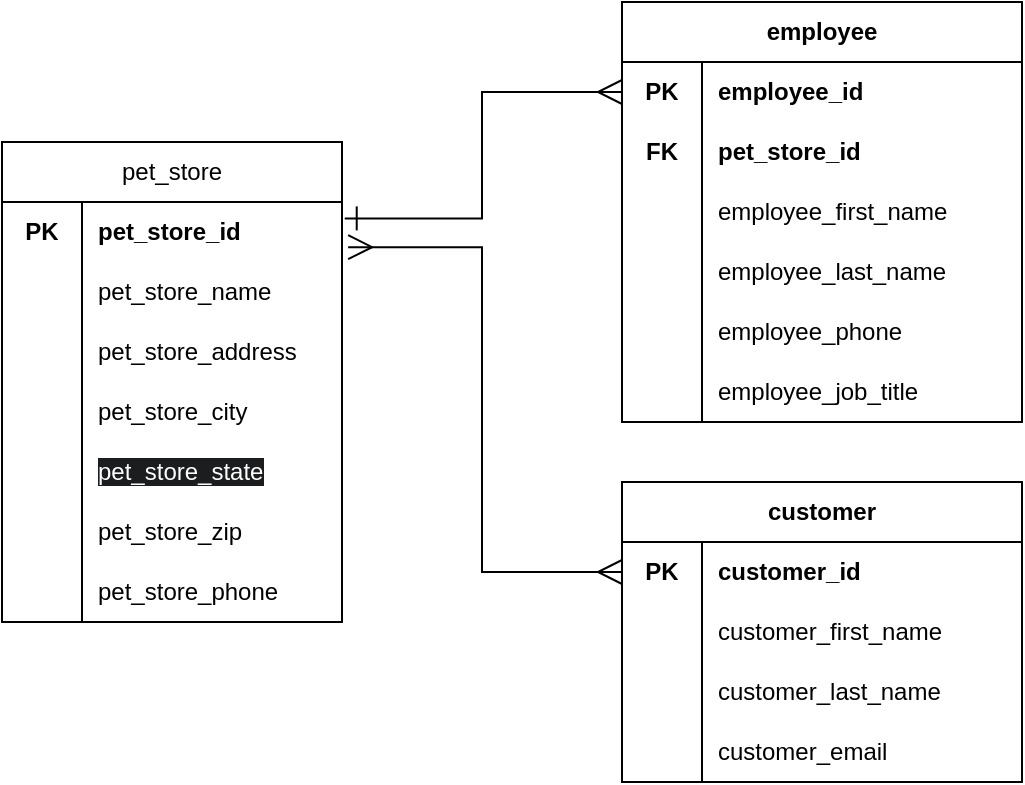 <mxfile version="26.0.15">
  <diagram name="Page-1" id="Plb_rb13BIBxNv5DrJi1">
    <mxGraphModel dx="821" dy="549" grid="1" gridSize="10" guides="1" tooltips="1" connect="1" arrows="1" fold="1" page="1" pageScale="1" pageWidth="1600" pageHeight="1200" math="0" shadow="0">
      <root>
        <mxCell id="0" />
        <mxCell id="1" parent="0" />
        <mxCell id="lw9bHIpAfl_l7NhOEdQh-14" value="&lt;span style=&quot;font-weight: 400; text-align: left;&quot;&gt;pet_store&lt;/span&gt;" style="shape=table;startSize=30;container=1;collapsible=1;childLayout=tableLayout;fixedRows=1;rowLines=0;fontStyle=1;align=center;resizeLast=1;html=1;whiteSpace=wrap;bottom=0;" vertex="1" parent="1">
          <mxGeometry x="380" y="330" width="170" height="240" as="geometry" />
        </mxCell>
        <mxCell id="lw9bHIpAfl_l7NhOEdQh-15" value="" style="shape=tableRow;horizontal=0;startSize=0;swimlaneHead=0;swimlaneBody=0;fillColor=none;collapsible=0;dropTarget=0;points=[[0,0.5],[1,0.5]];portConstraint=eastwest;top=0;left=0;right=0;bottom=0;html=1;" vertex="1" parent="lw9bHIpAfl_l7NhOEdQh-14">
          <mxGeometry y="30" width="170" height="30" as="geometry" />
        </mxCell>
        <mxCell id="lw9bHIpAfl_l7NhOEdQh-16" value="PK" style="shape=partialRectangle;connectable=0;fillColor=none;top=0;left=0;bottom=0;right=0;fontStyle=1;overflow=hidden;html=1;whiteSpace=wrap;" vertex="1" parent="lw9bHIpAfl_l7NhOEdQh-15">
          <mxGeometry width="40" height="30" as="geometry">
            <mxRectangle width="40" height="30" as="alternateBounds" />
          </mxGeometry>
        </mxCell>
        <mxCell id="lw9bHIpAfl_l7NhOEdQh-17" value="&lt;span style=&quot;&quot;&gt;pet_store_id&lt;/span&gt;" style="shape=partialRectangle;connectable=0;fillColor=none;top=0;left=0;bottom=0;right=0;align=left;spacingLeft=6;fontStyle=1;overflow=hidden;html=1;whiteSpace=wrap;" vertex="1" parent="lw9bHIpAfl_l7NhOEdQh-15">
          <mxGeometry x="40" width="130" height="30" as="geometry">
            <mxRectangle width="130" height="30" as="alternateBounds" />
          </mxGeometry>
        </mxCell>
        <mxCell id="lw9bHIpAfl_l7NhOEdQh-25" value="" style="shape=tableRow;horizontal=0;startSize=0;swimlaneHead=0;swimlaneBody=0;fillColor=none;collapsible=0;dropTarget=0;points=[[0,0.5],[1,0.5]];portConstraint=eastwest;top=0;left=0;right=0;bottom=0;html=1;" vertex="1" parent="lw9bHIpAfl_l7NhOEdQh-14">
          <mxGeometry y="60" width="170" height="30" as="geometry" />
        </mxCell>
        <mxCell id="lw9bHIpAfl_l7NhOEdQh-26" value="" style="shape=partialRectangle;connectable=0;fillColor=none;top=0;left=0;bottom=0;right=0;editable=1;overflow=hidden;html=1;whiteSpace=wrap;" vertex="1" parent="lw9bHIpAfl_l7NhOEdQh-25">
          <mxGeometry width="40" height="30" as="geometry">
            <mxRectangle width="40" height="30" as="alternateBounds" />
          </mxGeometry>
        </mxCell>
        <mxCell id="lw9bHIpAfl_l7NhOEdQh-27" value="pet_store_name" style="shape=partialRectangle;connectable=0;fillColor=none;top=0;left=0;bottom=0;right=0;align=left;spacingLeft=6;overflow=hidden;html=1;whiteSpace=wrap;" vertex="1" parent="lw9bHIpAfl_l7NhOEdQh-25">
          <mxGeometry x="40" width="130" height="30" as="geometry">
            <mxRectangle width="130" height="30" as="alternateBounds" />
          </mxGeometry>
        </mxCell>
        <mxCell id="lw9bHIpAfl_l7NhOEdQh-30" value="" style="shape=tableRow;horizontal=0;startSize=0;swimlaneHead=0;swimlaneBody=0;fillColor=none;collapsible=0;dropTarget=0;points=[[0,0.5],[1,0.5]];portConstraint=eastwest;top=0;left=0;right=0;bottom=0;html=1;" vertex="1" parent="lw9bHIpAfl_l7NhOEdQh-14">
          <mxGeometry y="90" width="170" height="30" as="geometry" />
        </mxCell>
        <mxCell id="lw9bHIpAfl_l7NhOEdQh-31" value="" style="shape=partialRectangle;connectable=0;fillColor=none;top=0;left=0;bottom=0;right=0;editable=1;overflow=hidden;html=1;whiteSpace=wrap;" vertex="1" parent="lw9bHIpAfl_l7NhOEdQh-30">
          <mxGeometry width="40" height="30" as="geometry">
            <mxRectangle width="40" height="30" as="alternateBounds" />
          </mxGeometry>
        </mxCell>
        <mxCell id="lw9bHIpAfl_l7NhOEdQh-32" value="pet_store_address" style="shape=partialRectangle;connectable=0;fillColor=none;top=0;left=0;bottom=0;right=0;align=left;spacingLeft=6;overflow=hidden;html=1;whiteSpace=wrap;" vertex="1" parent="lw9bHIpAfl_l7NhOEdQh-30">
          <mxGeometry x="40" width="130" height="30" as="geometry">
            <mxRectangle width="130" height="30" as="alternateBounds" />
          </mxGeometry>
        </mxCell>
        <mxCell id="lw9bHIpAfl_l7NhOEdQh-43" style="shape=tableRow;horizontal=0;startSize=0;swimlaneHead=0;swimlaneBody=0;fillColor=none;collapsible=0;dropTarget=0;points=[[0,0.5],[1,0.5]];portConstraint=eastwest;top=0;left=0;right=0;bottom=0;html=1;" vertex="1" parent="lw9bHIpAfl_l7NhOEdQh-14">
          <mxGeometry y="120" width="170" height="30" as="geometry" />
        </mxCell>
        <mxCell id="lw9bHIpAfl_l7NhOEdQh-44" style="shape=partialRectangle;connectable=0;fillColor=none;top=0;left=0;bottom=0;right=0;editable=1;overflow=hidden;html=1;whiteSpace=wrap;" vertex="1" parent="lw9bHIpAfl_l7NhOEdQh-43">
          <mxGeometry width="40" height="30" as="geometry">
            <mxRectangle width="40" height="30" as="alternateBounds" />
          </mxGeometry>
        </mxCell>
        <mxCell id="lw9bHIpAfl_l7NhOEdQh-45" value="pet_store_city" style="shape=partialRectangle;connectable=0;fillColor=none;top=0;left=0;bottom=0;right=0;align=left;spacingLeft=6;overflow=hidden;html=1;whiteSpace=wrap;" vertex="1" parent="lw9bHIpAfl_l7NhOEdQh-43">
          <mxGeometry x="40" width="130" height="30" as="geometry">
            <mxRectangle width="130" height="30" as="alternateBounds" />
          </mxGeometry>
        </mxCell>
        <mxCell id="lw9bHIpAfl_l7NhOEdQh-39" style="shape=tableRow;horizontal=0;startSize=0;swimlaneHead=0;swimlaneBody=0;fillColor=none;collapsible=0;dropTarget=0;points=[[0,0.5],[1,0.5]];portConstraint=eastwest;top=0;left=0;right=0;bottom=0;html=1;" vertex="1" parent="lw9bHIpAfl_l7NhOEdQh-14">
          <mxGeometry y="150" width="170" height="30" as="geometry" />
        </mxCell>
        <mxCell id="lw9bHIpAfl_l7NhOEdQh-40" style="shape=partialRectangle;connectable=0;fillColor=none;top=0;left=0;bottom=0;right=0;editable=1;overflow=hidden;html=1;whiteSpace=wrap;" vertex="1" parent="lw9bHIpAfl_l7NhOEdQh-39">
          <mxGeometry width="40" height="30" as="geometry">
            <mxRectangle width="40" height="30" as="alternateBounds" />
          </mxGeometry>
        </mxCell>
        <mxCell id="lw9bHIpAfl_l7NhOEdQh-41" value="&lt;span style=&quot;color: rgb(255, 255, 255); font-family: Helvetica; font-size: 12px; font-style: normal; font-variant-ligatures: normal; font-variant-caps: normal; font-weight: 400; letter-spacing: normal; orphans: 2; text-align: left; text-indent: 0px; text-transform: none; widows: 2; word-spacing: 0px; -webkit-text-stroke-width: 0px; white-space: normal; background-color: rgb(27, 29, 30); text-decoration-thickness: initial; text-decoration-style: initial; text-decoration-color: initial; display: inline !important; float: none;&quot;&gt;pet_store_state&lt;/span&gt;" style="shape=partialRectangle;connectable=0;fillColor=none;top=0;left=0;bottom=0;right=0;align=left;spacingLeft=6;overflow=hidden;html=1;whiteSpace=wrap;" vertex="1" parent="lw9bHIpAfl_l7NhOEdQh-39">
          <mxGeometry x="40" width="130" height="30" as="geometry">
            <mxRectangle width="130" height="30" as="alternateBounds" />
          </mxGeometry>
        </mxCell>
        <mxCell id="lw9bHIpAfl_l7NhOEdQh-35" style="shape=tableRow;horizontal=0;startSize=0;swimlaneHead=0;swimlaneBody=0;fillColor=none;collapsible=0;dropTarget=0;points=[[0,0.5],[1,0.5]];portConstraint=eastwest;top=0;left=0;right=0;bottom=0;html=1;" vertex="1" parent="lw9bHIpAfl_l7NhOEdQh-14">
          <mxGeometry y="180" width="170" height="30" as="geometry" />
        </mxCell>
        <mxCell id="lw9bHIpAfl_l7NhOEdQh-36" style="shape=partialRectangle;connectable=0;fillColor=none;top=0;left=0;bottom=0;right=0;editable=1;overflow=hidden;html=1;whiteSpace=wrap;" vertex="1" parent="lw9bHIpAfl_l7NhOEdQh-35">
          <mxGeometry width="40" height="30" as="geometry">
            <mxRectangle width="40" height="30" as="alternateBounds" />
          </mxGeometry>
        </mxCell>
        <mxCell id="lw9bHIpAfl_l7NhOEdQh-37" value="pet_store_zip" style="shape=partialRectangle;connectable=0;fillColor=none;top=0;left=0;bottom=0;right=0;align=left;spacingLeft=6;overflow=hidden;html=1;whiteSpace=wrap;" vertex="1" parent="lw9bHIpAfl_l7NhOEdQh-35">
          <mxGeometry x="40" width="130" height="30" as="geometry">
            <mxRectangle width="130" height="30" as="alternateBounds" />
          </mxGeometry>
        </mxCell>
        <mxCell id="lw9bHIpAfl_l7NhOEdQh-55" style="shape=tableRow;horizontal=0;startSize=0;swimlaneHead=0;swimlaneBody=0;fillColor=none;collapsible=0;dropTarget=0;points=[[0,0.5],[1,0.5]];portConstraint=eastwest;top=0;left=0;right=0;bottom=0;html=1;" vertex="1" parent="lw9bHIpAfl_l7NhOEdQh-14">
          <mxGeometry y="210" width="170" height="30" as="geometry" />
        </mxCell>
        <mxCell id="lw9bHIpAfl_l7NhOEdQh-56" style="shape=partialRectangle;connectable=0;fillColor=none;top=0;left=0;bottom=0;right=0;editable=1;overflow=hidden;html=1;whiteSpace=wrap;" vertex="1" parent="lw9bHIpAfl_l7NhOEdQh-55">
          <mxGeometry width="40" height="30" as="geometry">
            <mxRectangle width="40" height="30" as="alternateBounds" />
          </mxGeometry>
        </mxCell>
        <mxCell id="lw9bHIpAfl_l7NhOEdQh-57" value="pet_store_phone" style="shape=partialRectangle;connectable=0;fillColor=none;top=0;left=0;bottom=0;right=0;align=left;spacingLeft=6;overflow=hidden;html=1;whiteSpace=wrap;" vertex="1" parent="lw9bHIpAfl_l7NhOEdQh-55">
          <mxGeometry x="40" width="130" height="30" as="geometry">
            <mxRectangle width="130" height="30" as="alternateBounds" />
          </mxGeometry>
        </mxCell>
        <mxCell id="lw9bHIpAfl_l7NhOEdQh-59" value="employee" style="shape=table;startSize=30;container=1;collapsible=1;childLayout=tableLayout;fixedRows=1;rowLines=0;fontStyle=1;align=center;resizeLast=1;html=1;whiteSpace=wrap;strokeColor=default;swimlaneLine=1;columnLines=1;resizeLastRow=0;swimlaneHead=1;swimlaneBody=1;bottom=0;" vertex="1" parent="1">
          <mxGeometry x="690" y="260" width="200" height="210" as="geometry" />
        </mxCell>
        <mxCell id="lw9bHIpAfl_l7NhOEdQh-60" value="" style="shape=tableRow;horizontal=0;startSize=0;swimlaneHead=0;swimlaneBody=0;fillColor=none;collapsible=0;dropTarget=0;points=[[0,0.5],[1,0.5]];portConstraint=eastwest;top=0;left=0;right=0;bottom=0;html=1;" vertex="1" parent="lw9bHIpAfl_l7NhOEdQh-59">
          <mxGeometry y="30" width="200" height="30" as="geometry" />
        </mxCell>
        <mxCell id="lw9bHIpAfl_l7NhOEdQh-61" value="PK" style="shape=partialRectangle;connectable=0;fillColor=none;top=0;left=0;bottom=0;right=0;fontStyle=1;overflow=hidden;html=1;whiteSpace=wrap;" vertex="1" parent="lw9bHIpAfl_l7NhOEdQh-60">
          <mxGeometry width="40" height="30" as="geometry">
            <mxRectangle width="40" height="30" as="alternateBounds" />
          </mxGeometry>
        </mxCell>
        <mxCell id="lw9bHIpAfl_l7NhOEdQh-62" value="employee_id" style="shape=partialRectangle;connectable=0;fillColor=none;top=0;left=0;bottom=0;right=0;align=left;spacingLeft=6;fontStyle=1;overflow=hidden;html=1;whiteSpace=wrap;" vertex="1" parent="lw9bHIpAfl_l7NhOEdQh-60">
          <mxGeometry x="40" width="160" height="30" as="geometry">
            <mxRectangle width="160" height="30" as="alternateBounds" />
          </mxGeometry>
        </mxCell>
        <mxCell id="lw9bHIpAfl_l7NhOEdQh-63" value="" style="shape=tableRow;horizontal=0;startSize=0;swimlaneHead=0;swimlaneBody=0;fillColor=none;collapsible=0;dropTarget=0;points=[[0,0.5],[1,0.5]];portConstraint=eastwest;top=0;left=0;right=0;bottom=0;html=1;" vertex="1" parent="lw9bHIpAfl_l7NhOEdQh-59">
          <mxGeometry y="60" width="200" height="30" as="geometry" />
        </mxCell>
        <mxCell id="lw9bHIpAfl_l7NhOEdQh-64" value="FK" style="shape=partialRectangle;connectable=0;fillColor=none;top=0;left=0;bottom=0;right=0;fontStyle=1;overflow=hidden;html=1;whiteSpace=wrap;" vertex="1" parent="lw9bHIpAfl_l7NhOEdQh-63">
          <mxGeometry width="40" height="30" as="geometry">
            <mxRectangle width="40" height="30" as="alternateBounds" />
          </mxGeometry>
        </mxCell>
        <mxCell id="lw9bHIpAfl_l7NhOEdQh-65" value="&lt;span style=&quot;&quot;&gt;pet_store_id&lt;/span&gt;" style="shape=partialRectangle;connectable=0;fillColor=none;top=0;left=0;bottom=0;right=0;align=left;spacingLeft=6;fontStyle=1;overflow=hidden;html=1;whiteSpace=wrap;" vertex="1" parent="lw9bHIpAfl_l7NhOEdQh-63">
          <mxGeometry x="40" width="160" height="30" as="geometry">
            <mxRectangle width="160" height="30" as="alternateBounds" />
          </mxGeometry>
        </mxCell>
        <mxCell id="lw9bHIpAfl_l7NhOEdQh-66" value="" style="shape=tableRow;horizontal=0;startSize=0;swimlaneHead=0;swimlaneBody=0;fillColor=none;collapsible=0;dropTarget=0;points=[[0,0.5],[1,0.5]];portConstraint=eastwest;top=0;left=0;right=0;bottom=0;html=1;" vertex="1" parent="lw9bHIpAfl_l7NhOEdQh-59">
          <mxGeometry y="90" width="200" height="30" as="geometry" />
        </mxCell>
        <mxCell id="lw9bHIpAfl_l7NhOEdQh-67" value="" style="shape=partialRectangle;connectable=0;fillColor=none;top=0;left=0;bottom=0;right=0;editable=1;overflow=hidden;html=1;whiteSpace=wrap;" vertex="1" parent="lw9bHIpAfl_l7NhOEdQh-66">
          <mxGeometry width="40" height="30" as="geometry">
            <mxRectangle width="40" height="30" as="alternateBounds" />
          </mxGeometry>
        </mxCell>
        <mxCell id="lw9bHIpAfl_l7NhOEdQh-68" value="&lt;span style=&quot;&quot;&gt;employee_first_name&lt;/span&gt;" style="shape=partialRectangle;connectable=0;fillColor=none;top=0;left=0;bottom=0;right=0;align=left;spacingLeft=6;overflow=hidden;html=1;whiteSpace=wrap;fontStyle=0" vertex="1" parent="lw9bHIpAfl_l7NhOEdQh-66">
          <mxGeometry x="40" width="160" height="30" as="geometry">
            <mxRectangle width="160" height="30" as="alternateBounds" />
          </mxGeometry>
        </mxCell>
        <mxCell id="lw9bHIpAfl_l7NhOEdQh-69" value="" style="shape=tableRow;horizontal=0;startSize=0;swimlaneHead=0;swimlaneBody=0;fillColor=none;collapsible=0;dropTarget=0;points=[[0,0.5],[1,0.5]];portConstraint=eastwest;top=0;left=0;right=0;bottom=0;html=1;" vertex="1" parent="lw9bHIpAfl_l7NhOEdQh-59">
          <mxGeometry y="120" width="200" height="30" as="geometry" />
        </mxCell>
        <mxCell id="lw9bHIpAfl_l7NhOEdQh-70" value="" style="shape=partialRectangle;connectable=0;fillColor=none;top=0;left=0;bottom=0;right=0;editable=1;overflow=hidden;html=1;whiteSpace=wrap;" vertex="1" parent="lw9bHIpAfl_l7NhOEdQh-69">
          <mxGeometry width="40" height="30" as="geometry">
            <mxRectangle width="40" height="30" as="alternateBounds" />
          </mxGeometry>
        </mxCell>
        <mxCell id="lw9bHIpAfl_l7NhOEdQh-71" value="&lt;span style=&quot;&quot;&gt;employee_last_name&lt;/span&gt;" style="shape=partialRectangle;connectable=0;fillColor=none;top=0;left=0;bottom=0;right=0;align=left;spacingLeft=6;overflow=hidden;html=1;whiteSpace=wrap;fontStyle=0" vertex="1" parent="lw9bHIpAfl_l7NhOEdQh-69">
          <mxGeometry x="40" width="160" height="30" as="geometry">
            <mxRectangle width="160" height="30" as="alternateBounds" />
          </mxGeometry>
        </mxCell>
        <mxCell id="lw9bHIpAfl_l7NhOEdQh-72" style="shape=tableRow;horizontal=0;startSize=0;swimlaneHead=0;swimlaneBody=0;fillColor=none;collapsible=0;dropTarget=0;points=[[0,0.5],[1,0.5]];portConstraint=eastwest;top=0;left=0;right=0;bottom=0;html=1;" vertex="1" parent="lw9bHIpAfl_l7NhOEdQh-59">
          <mxGeometry y="150" width="200" height="30" as="geometry" />
        </mxCell>
        <mxCell id="lw9bHIpAfl_l7NhOEdQh-73" style="shape=partialRectangle;connectable=0;fillColor=none;top=0;left=0;bottom=0;right=0;editable=1;overflow=hidden;html=1;whiteSpace=wrap;" vertex="1" parent="lw9bHIpAfl_l7NhOEdQh-72">
          <mxGeometry width="40" height="30" as="geometry">
            <mxRectangle width="40" height="30" as="alternateBounds" />
          </mxGeometry>
        </mxCell>
        <mxCell id="lw9bHIpAfl_l7NhOEdQh-74" value="&lt;span style=&quot;&quot;&gt;employee_phone&lt;/span&gt;" style="shape=partialRectangle;connectable=0;fillColor=none;top=0;left=0;bottom=0;right=0;align=left;spacingLeft=6;overflow=hidden;html=1;whiteSpace=wrap;fontStyle=0" vertex="1" parent="lw9bHIpAfl_l7NhOEdQh-72">
          <mxGeometry x="40" width="160" height="30" as="geometry">
            <mxRectangle width="160" height="30" as="alternateBounds" />
          </mxGeometry>
        </mxCell>
        <mxCell id="lw9bHIpAfl_l7NhOEdQh-75" style="shape=tableRow;horizontal=0;startSize=0;swimlaneHead=0;swimlaneBody=0;fillColor=none;collapsible=0;dropTarget=0;points=[[0,0.5],[1,0.5]];portConstraint=eastwest;top=0;left=0;right=0;bottom=0;html=1;" vertex="1" parent="lw9bHIpAfl_l7NhOEdQh-59">
          <mxGeometry y="180" width="200" height="30" as="geometry" />
        </mxCell>
        <mxCell id="lw9bHIpAfl_l7NhOEdQh-76" style="shape=partialRectangle;connectable=0;fillColor=none;top=0;left=0;bottom=0;right=0;editable=1;overflow=hidden;html=1;whiteSpace=wrap;" vertex="1" parent="lw9bHIpAfl_l7NhOEdQh-75">
          <mxGeometry width="40" height="30" as="geometry">
            <mxRectangle width="40" height="30" as="alternateBounds" />
          </mxGeometry>
        </mxCell>
        <mxCell id="lw9bHIpAfl_l7NhOEdQh-77" value="&lt;span style=&quot;&quot;&gt;employee_job_title&lt;/span&gt;" style="shape=partialRectangle;connectable=0;fillColor=none;top=0;left=0;bottom=0;right=0;align=left;spacingLeft=6;overflow=hidden;html=1;whiteSpace=wrap;fontStyle=0" vertex="1" parent="lw9bHIpAfl_l7NhOEdQh-75">
          <mxGeometry x="40" width="160" height="30" as="geometry">
            <mxRectangle width="160" height="30" as="alternateBounds" />
          </mxGeometry>
        </mxCell>
        <mxCell id="lw9bHIpAfl_l7NhOEdQh-94" value="customer" style="shape=table;startSize=30;container=1;collapsible=1;childLayout=tableLayout;fixedRows=1;rowLines=0;fontStyle=1;align=center;resizeLast=1;html=1;whiteSpace=wrap;strokeColor=default;swimlaneLine=1;columnLines=1;resizeLastRow=0;swimlaneHead=1;swimlaneBody=1;bottom=0;" vertex="1" parent="1">
          <mxGeometry x="690" y="500" width="200" height="150" as="geometry" />
        </mxCell>
        <mxCell id="lw9bHIpAfl_l7NhOEdQh-95" value="" style="shape=tableRow;horizontal=0;startSize=0;swimlaneHead=0;swimlaneBody=0;fillColor=none;collapsible=0;dropTarget=0;points=[[0,0.5],[1,0.5]];portConstraint=eastwest;top=0;left=0;right=0;bottom=0;html=1;" vertex="1" parent="lw9bHIpAfl_l7NhOEdQh-94">
          <mxGeometry y="30" width="200" height="30" as="geometry" />
        </mxCell>
        <mxCell id="lw9bHIpAfl_l7NhOEdQh-96" value="PK" style="shape=partialRectangle;connectable=0;fillColor=none;top=0;left=0;bottom=0;right=0;fontStyle=1;overflow=hidden;html=1;whiteSpace=wrap;" vertex="1" parent="lw9bHIpAfl_l7NhOEdQh-95">
          <mxGeometry width="40" height="30" as="geometry">
            <mxRectangle width="40" height="30" as="alternateBounds" />
          </mxGeometry>
        </mxCell>
        <mxCell id="lw9bHIpAfl_l7NhOEdQh-97" value="customer_id" style="shape=partialRectangle;connectable=0;fillColor=none;top=0;left=0;bottom=0;right=0;align=left;spacingLeft=6;fontStyle=1;overflow=hidden;html=1;whiteSpace=wrap;" vertex="1" parent="lw9bHIpAfl_l7NhOEdQh-95">
          <mxGeometry x="40" width="160" height="30" as="geometry">
            <mxRectangle width="160" height="30" as="alternateBounds" />
          </mxGeometry>
        </mxCell>
        <mxCell id="lw9bHIpAfl_l7NhOEdQh-101" value="" style="shape=tableRow;horizontal=0;startSize=0;swimlaneHead=0;swimlaneBody=0;fillColor=none;collapsible=0;dropTarget=0;points=[[0,0.5],[1,0.5]];portConstraint=eastwest;top=0;left=0;right=0;bottom=0;html=1;" vertex="1" parent="lw9bHIpAfl_l7NhOEdQh-94">
          <mxGeometry y="60" width="200" height="30" as="geometry" />
        </mxCell>
        <mxCell id="lw9bHIpAfl_l7NhOEdQh-102" value="" style="shape=partialRectangle;connectable=0;fillColor=none;top=0;left=0;bottom=0;right=0;editable=1;overflow=hidden;html=1;whiteSpace=wrap;" vertex="1" parent="lw9bHIpAfl_l7NhOEdQh-101">
          <mxGeometry width="40" height="30" as="geometry">
            <mxRectangle width="40" height="30" as="alternateBounds" />
          </mxGeometry>
        </mxCell>
        <mxCell id="lw9bHIpAfl_l7NhOEdQh-103" value="&lt;span style=&quot;&quot;&gt;customer_first_name&lt;/span&gt;" style="shape=partialRectangle;connectable=0;fillColor=none;top=0;left=0;bottom=0;right=0;align=left;spacingLeft=6;overflow=hidden;html=1;whiteSpace=wrap;fontStyle=0" vertex="1" parent="lw9bHIpAfl_l7NhOEdQh-101">
          <mxGeometry x="40" width="160" height="30" as="geometry">
            <mxRectangle width="160" height="30" as="alternateBounds" />
          </mxGeometry>
        </mxCell>
        <mxCell id="lw9bHIpAfl_l7NhOEdQh-104" value="" style="shape=tableRow;horizontal=0;startSize=0;swimlaneHead=0;swimlaneBody=0;fillColor=none;collapsible=0;dropTarget=0;points=[[0,0.5],[1,0.5]];portConstraint=eastwest;top=0;left=0;right=0;bottom=0;html=1;" vertex="1" parent="lw9bHIpAfl_l7NhOEdQh-94">
          <mxGeometry y="90" width="200" height="30" as="geometry" />
        </mxCell>
        <mxCell id="lw9bHIpAfl_l7NhOEdQh-105" value="" style="shape=partialRectangle;connectable=0;fillColor=none;top=0;left=0;bottom=0;right=0;editable=1;overflow=hidden;html=1;whiteSpace=wrap;" vertex="1" parent="lw9bHIpAfl_l7NhOEdQh-104">
          <mxGeometry width="40" height="30" as="geometry">
            <mxRectangle width="40" height="30" as="alternateBounds" />
          </mxGeometry>
        </mxCell>
        <mxCell id="lw9bHIpAfl_l7NhOEdQh-106" value="customer&lt;span style=&quot;&quot;&gt;_last_name&lt;/span&gt;" style="shape=partialRectangle;connectable=0;fillColor=none;top=0;left=0;bottom=0;right=0;align=left;spacingLeft=6;overflow=hidden;html=1;whiteSpace=wrap;fontStyle=0" vertex="1" parent="lw9bHIpAfl_l7NhOEdQh-104">
          <mxGeometry x="40" width="160" height="30" as="geometry">
            <mxRectangle width="160" height="30" as="alternateBounds" />
          </mxGeometry>
        </mxCell>
        <mxCell id="lw9bHIpAfl_l7NhOEdQh-107" style="shape=tableRow;horizontal=0;startSize=0;swimlaneHead=0;swimlaneBody=0;fillColor=none;collapsible=0;dropTarget=0;points=[[0,0.5],[1,0.5]];portConstraint=eastwest;top=0;left=0;right=0;bottom=0;html=1;" vertex="1" parent="lw9bHIpAfl_l7NhOEdQh-94">
          <mxGeometry y="120" width="200" height="30" as="geometry" />
        </mxCell>
        <mxCell id="lw9bHIpAfl_l7NhOEdQh-108" style="shape=partialRectangle;connectable=0;fillColor=none;top=0;left=0;bottom=0;right=0;editable=1;overflow=hidden;html=1;whiteSpace=wrap;" vertex="1" parent="lw9bHIpAfl_l7NhOEdQh-107">
          <mxGeometry width="40" height="30" as="geometry">
            <mxRectangle width="40" height="30" as="alternateBounds" />
          </mxGeometry>
        </mxCell>
        <mxCell id="lw9bHIpAfl_l7NhOEdQh-109" value="customer_email" style="shape=partialRectangle;connectable=0;fillColor=none;top=0;left=0;bottom=0;right=0;align=left;spacingLeft=6;overflow=hidden;html=1;whiteSpace=wrap;fontStyle=0" vertex="1" parent="lw9bHIpAfl_l7NhOEdQh-107">
          <mxGeometry x="40" width="160" height="30" as="geometry">
            <mxRectangle width="160" height="30" as="alternateBounds" />
          </mxGeometry>
        </mxCell>
        <mxCell id="lw9bHIpAfl_l7NhOEdQh-113" value="" style="endArrow=ERmany;html=1;rounded=0;exitX=1.008;exitY=0.273;exitDx=0;exitDy=0;entryX=0;entryY=0.5;entryDx=0;entryDy=0;startArrow=ERone;startFill=0;endFill=0;strokeWidth=1;edgeStyle=orthogonalEdgeStyle;endSize=10;startSize=10;exitPerimeter=0;" edge="1" parent="1" source="lw9bHIpAfl_l7NhOEdQh-15" target="lw9bHIpAfl_l7NhOEdQh-60">
          <mxGeometry width="50" height="50" relative="1" as="geometry">
            <mxPoint x="580" y="410" as="sourcePoint" />
            <mxPoint x="630" y="360" as="targetPoint" />
          </mxGeometry>
        </mxCell>
        <mxCell id="lw9bHIpAfl_l7NhOEdQh-114" value="" style="endArrow=ERmany;html=1;rounded=0;entryX=0;entryY=0.5;entryDx=0;entryDy=0;endSize=10;startSize=10;startArrow=ERmany;startFill=0;endFill=0;edgeStyle=orthogonalEdgeStyle;exitX=1.018;exitY=0.753;exitDx=0;exitDy=0;exitPerimeter=0;" edge="1" parent="1" source="lw9bHIpAfl_l7NhOEdQh-15" target="lw9bHIpAfl_l7NhOEdQh-95">
          <mxGeometry width="50" height="50" relative="1" as="geometry">
            <mxPoint x="570" y="320" as="sourcePoint" />
            <mxPoint x="700" y="430" as="targetPoint" />
          </mxGeometry>
        </mxCell>
      </root>
    </mxGraphModel>
  </diagram>
</mxfile>
